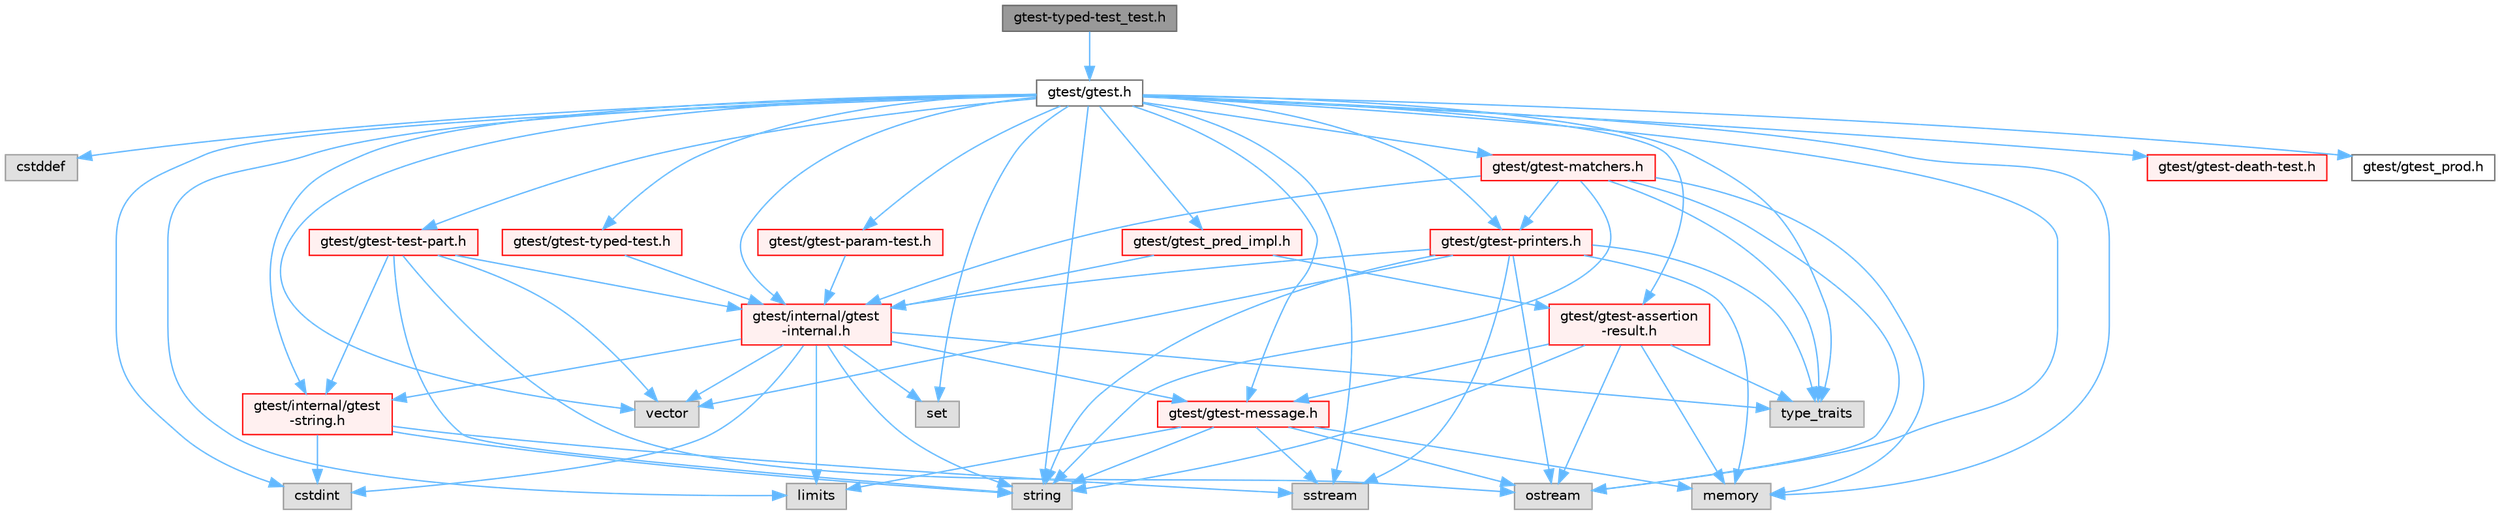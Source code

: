 digraph "gtest-typed-test_test.h"
{
 // LATEX_PDF_SIZE
  bgcolor="transparent";
  edge [fontname=Helvetica,fontsize=10,labelfontname=Helvetica,labelfontsize=10];
  node [fontname=Helvetica,fontsize=10,shape=box,height=0.2,width=0.4];
  Node1 [id="Node000001",label="gtest-typed-test_test.h",height=0.2,width=0.4,color="gray40", fillcolor="grey60", style="filled", fontcolor="black",tooltip=" "];
  Node1 -> Node2 [id="edge1_Node000001_Node000002",color="steelblue1",style="solid",tooltip=" "];
  Node2 [id="Node000002",label="gtest/gtest.h",height=0.2,width=0.4,color="grey40", fillcolor="white", style="filled",URL="$gtest_8h.html",tooltip=" "];
  Node2 -> Node3 [id="edge2_Node000002_Node000003",color="steelblue1",style="solid",tooltip=" "];
  Node3 [id="Node000003",label="cstddef",height=0.2,width=0.4,color="grey60", fillcolor="#E0E0E0", style="filled",tooltip=" "];
  Node2 -> Node4 [id="edge3_Node000002_Node000004",color="steelblue1",style="solid",tooltip=" "];
  Node4 [id="Node000004",label="cstdint",height=0.2,width=0.4,color="grey60", fillcolor="#E0E0E0", style="filled",tooltip=" "];
  Node2 -> Node5 [id="edge4_Node000002_Node000005",color="steelblue1",style="solid",tooltip=" "];
  Node5 [id="Node000005",label="limits",height=0.2,width=0.4,color="grey60", fillcolor="#E0E0E0", style="filled",tooltip=" "];
  Node2 -> Node6 [id="edge5_Node000002_Node000006",color="steelblue1",style="solid",tooltip=" "];
  Node6 [id="Node000006",label="memory",height=0.2,width=0.4,color="grey60", fillcolor="#E0E0E0", style="filled",tooltip=" "];
  Node2 -> Node7 [id="edge6_Node000002_Node000007",color="steelblue1",style="solid",tooltip=" "];
  Node7 [id="Node000007",label="ostream",height=0.2,width=0.4,color="grey60", fillcolor="#E0E0E0", style="filled",tooltip=" "];
  Node2 -> Node8 [id="edge7_Node000002_Node000008",color="steelblue1",style="solid",tooltip=" "];
  Node8 [id="Node000008",label="set",height=0.2,width=0.4,color="grey60", fillcolor="#E0E0E0", style="filled",tooltip=" "];
  Node2 -> Node9 [id="edge8_Node000002_Node000009",color="steelblue1",style="solid",tooltip=" "];
  Node9 [id="Node000009",label="sstream",height=0.2,width=0.4,color="grey60", fillcolor="#E0E0E0", style="filled",tooltip=" "];
  Node2 -> Node10 [id="edge9_Node000002_Node000010",color="steelblue1",style="solid",tooltip=" "];
  Node10 [id="Node000010",label="string",height=0.2,width=0.4,color="grey60", fillcolor="#E0E0E0", style="filled",tooltip=" "];
  Node2 -> Node11 [id="edge10_Node000002_Node000011",color="steelblue1",style="solid",tooltip=" "];
  Node11 [id="Node000011",label="type_traits",height=0.2,width=0.4,color="grey60", fillcolor="#E0E0E0", style="filled",tooltip=" "];
  Node2 -> Node12 [id="edge11_Node000002_Node000012",color="steelblue1",style="solid",tooltip=" "];
  Node12 [id="Node000012",label="vector",height=0.2,width=0.4,color="grey60", fillcolor="#E0E0E0", style="filled",tooltip=" "];
  Node2 -> Node13 [id="edge12_Node000002_Node000013",color="steelblue1",style="solid",tooltip=" "];
  Node13 [id="Node000013",label="gtest/gtest-assertion\l-result.h",height=0.2,width=0.4,color="red", fillcolor="#FFF0F0", style="filled",URL="$gtest-assertion-result_8h.html",tooltip=" "];
  Node13 -> Node6 [id="edge13_Node000013_Node000006",color="steelblue1",style="solid",tooltip=" "];
  Node13 -> Node7 [id="edge14_Node000013_Node000007",color="steelblue1",style="solid",tooltip=" "];
  Node13 -> Node10 [id="edge15_Node000013_Node000010",color="steelblue1",style="solid",tooltip=" "];
  Node13 -> Node11 [id="edge16_Node000013_Node000011",color="steelblue1",style="solid",tooltip=" "];
  Node13 -> Node14 [id="edge17_Node000013_Node000014",color="steelblue1",style="solid",tooltip=" "];
  Node14 [id="Node000014",label="gtest/gtest-message.h",height=0.2,width=0.4,color="red", fillcolor="#FFF0F0", style="filled",URL="$gtest-message_8h.html",tooltip=" "];
  Node14 -> Node5 [id="edge18_Node000014_Node000005",color="steelblue1",style="solid",tooltip=" "];
  Node14 -> Node6 [id="edge19_Node000014_Node000006",color="steelblue1",style="solid",tooltip=" "];
  Node14 -> Node7 [id="edge20_Node000014_Node000007",color="steelblue1",style="solid",tooltip=" "];
  Node14 -> Node9 [id="edge21_Node000014_Node000009",color="steelblue1",style="solid",tooltip=" "];
  Node14 -> Node10 [id="edge22_Node000014_Node000010",color="steelblue1",style="solid",tooltip=" "];
  Node2 -> Node34 [id="edge23_Node000002_Node000034",color="steelblue1",style="solid",tooltip=" "];
  Node34 [id="Node000034",label="gtest/gtest-death-test.h",height=0.2,width=0.4,color="red", fillcolor="#FFF0F0", style="filled",URL="$gtest-death-test_8h.html",tooltip=" "];
  Node2 -> Node36 [id="edge24_Node000002_Node000036",color="steelblue1",style="solid",tooltip=" "];
  Node36 [id="Node000036",label="gtest/gtest-matchers.h",height=0.2,width=0.4,color="red", fillcolor="#FFF0F0", style="filled",URL="$gtest-matchers_8h.html",tooltip=" "];
  Node36 -> Node6 [id="edge25_Node000036_Node000006",color="steelblue1",style="solid",tooltip=" "];
  Node36 -> Node7 [id="edge26_Node000036_Node000007",color="steelblue1",style="solid",tooltip=" "];
  Node36 -> Node10 [id="edge27_Node000036_Node000010",color="steelblue1",style="solid",tooltip=" "];
  Node36 -> Node11 [id="edge28_Node000036_Node000011",color="steelblue1",style="solid",tooltip=" "];
  Node36 -> Node39 [id="edge29_Node000036_Node000039",color="steelblue1",style="solid",tooltip=" "];
  Node39 [id="Node000039",label="gtest/gtest-printers.h",height=0.2,width=0.4,color="red", fillcolor="#FFF0F0", style="filled",URL="$gtest-printers_8h.html",tooltip=" "];
  Node39 -> Node6 [id="edge30_Node000039_Node000006",color="steelblue1",style="solid",tooltip=" "];
  Node39 -> Node7 [id="edge31_Node000039_Node000007",color="steelblue1",style="solid",tooltip=" "];
  Node39 -> Node9 [id="edge32_Node000039_Node000009",color="steelblue1",style="solid",tooltip=" "];
  Node39 -> Node10 [id="edge33_Node000039_Node000010",color="steelblue1",style="solid",tooltip=" "];
  Node39 -> Node11 [id="edge34_Node000039_Node000011",color="steelblue1",style="solid",tooltip=" "];
  Node39 -> Node12 [id="edge35_Node000039_Node000012",color="steelblue1",style="solid",tooltip=" "];
  Node39 -> Node41 [id="edge36_Node000039_Node000041",color="steelblue1",style="solid",tooltip=" "];
  Node41 [id="Node000041",label="gtest/internal/gtest\l-internal.h",height=0.2,width=0.4,color="red", fillcolor="#FFF0F0", style="filled",URL="$gtest-internal_8h.html",tooltip=" "];
  Node41 -> Node4 [id="edge37_Node000041_Node000004",color="steelblue1",style="solid",tooltip=" "];
  Node41 -> Node5 [id="edge38_Node000041_Node000005",color="steelblue1",style="solid",tooltip=" "];
  Node41 -> Node8 [id="edge39_Node000041_Node000008",color="steelblue1",style="solid",tooltip=" "];
  Node41 -> Node10 [id="edge40_Node000041_Node000010",color="steelblue1",style="solid",tooltip=" "];
  Node41 -> Node11 [id="edge41_Node000041_Node000011",color="steelblue1",style="solid",tooltip=" "];
  Node41 -> Node12 [id="edge42_Node000041_Node000012",color="steelblue1",style="solid",tooltip=" "];
  Node41 -> Node14 [id="edge43_Node000041_Node000014",color="steelblue1",style="solid",tooltip=" "];
  Node41 -> Node45 [id="edge44_Node000041_Node000045",color="steelblue1",style="solid",tooltip=" "];
  Node45 [id="Node000045",label="gtest/internal/gtest\l-string.h",height=0.2,width=0.4,color="red", fillcolor="#FFF0F0", style="filled",URL="$gtest-string_8h.html",tooltip=" "];
  Node45 -> Node4 [id="edge45_Node000045_Node000004",color="steelblue1",style="solid",tooltip=" "];
  Node45 -> Node9 [id="edge46_Node000045_Node000009",color="steelblue1",style="solid",tooltip=" "];
  Node45 -> Node10 [id="edge47_Node000045_Node000010",color="steelblue1",style="solid",tooltip=" "];
  Node36 -> Node41 [id="edge48_Node000036_Node000041",color="steelblue1",style="solid",tooltip=" "];
  Node2 -> Node14 [id="edge49_Node000002_Node000014",color="steelblue1",style="solid",tooltip=" "];
  Node2 -> Node48 [id="edge50_Node000002_Node000048",color="steelblue1",style="solid",tooltip=" "];
  Node48 [id="Node000048",label="gtest/gtest-param-test.h",height=0.2,width=0.4,color="red", fillcolor="#FFF0F0", style="filled",URL="$gtest-param-test_8h.html",tooltip=" "];
  Node48 -> Node41 [id="edge51_Node000048_Node000041",color="steelblue1",style="solid",tooltip=" "];
  Node2 -> Node39 [id="edge52_Node000002_Node000039",color="steelblue1",style="solid",tooltip=" "];
  Node2 -> Node53 [id="edge53_Node000002_Node000053",color="steelblue1",style="solid",tooltip=" "];
  Node53 [id="Node000053",label="gtest/gtest-test-part.h",height=0.2,width=0.4,color="red", fillcolor="#FFF0F0", style="filled",URL="$gtest-test-part_8h.html",tooltip=" "];
  Node53 -> Node7 [id="edge54_Node000053_Node000007",color="steelblue1",style="solid",tooltip=" "];
  Node53 -> Node10 [id="edge55_Node000053_Node000010",color="steelblue1",style="solid",tooltip=" "];
  Node53 -> Node12 [id="edge56_Node000053_Node000012",color="steelblue1",style="solid",tooltip=" "];
  Node53 -> Node41 [id="edge57_Node000053_Node000041",color="steelblue1",style="solid",tooltip=" "];
  Node53 -> Node45 [id="edge58_Node000053_Node000045",color="steelblue1",style="solid",tooltip=" "];
  Node2 -> Node55 [id="edge59_Node000002_Node000055",color="steelblue1",style="solid",tooltip=" "];
  Node55 [id="Node000055",label="gtest/gtest-typed-test.h",height=0.2,width=0.4,color="red", fillcolor="#FFF0F0", style="filled",URL="$gtest-typed-test_8h.html",tooltip=" "];
  Node55 -> Node41 [id="edge60_Node000055_Node000041",color="steelblue1",style="solid",tooltip=" "];
  Node2 -> Node56 [id="edge61_Node000002_Node000056",color="steelblue1",style="solid",tooltip=" "];
  Node56 [id="Node000056",label="gtest/gtest_pred_impl.h",height=0.2,width=0.4,color="red", fillcolor="#FFF0F0", style="filled",URL="$gtest__pred__impl_8h.html",tooltip=" "];
  Node56 -> Node13 [id="edge62_Node000056_Node000013",color="steelblue1",style="solid",tooltip=" "];
  Node56 -> Node41 [id="edge63_Node000056_Node000041",color="steelblue1",style="solid",tooltip=" "];
  Node2 -> Node57 [id="edge64_Node000002_Node000057",color="steelblue1",style="solid",tooltip=" "];
  Node57 [id="Node000057",label="gtest/gtest_prod.h",height=0.2,width=0.4,color="grey40", fillcolor="white", style="filled",URL="$gtest__prod_8h.html",tooltip=" "];
  Node2 -> Node41 [id="edge65_Node000002_Node000041",color="steelblue1",style="solid",tooltip=" "];
  Node2 -> Node45 [id="edge66_Node000002_Node000045",color="steelblue1",style="solid",tooltip=" "];
}
